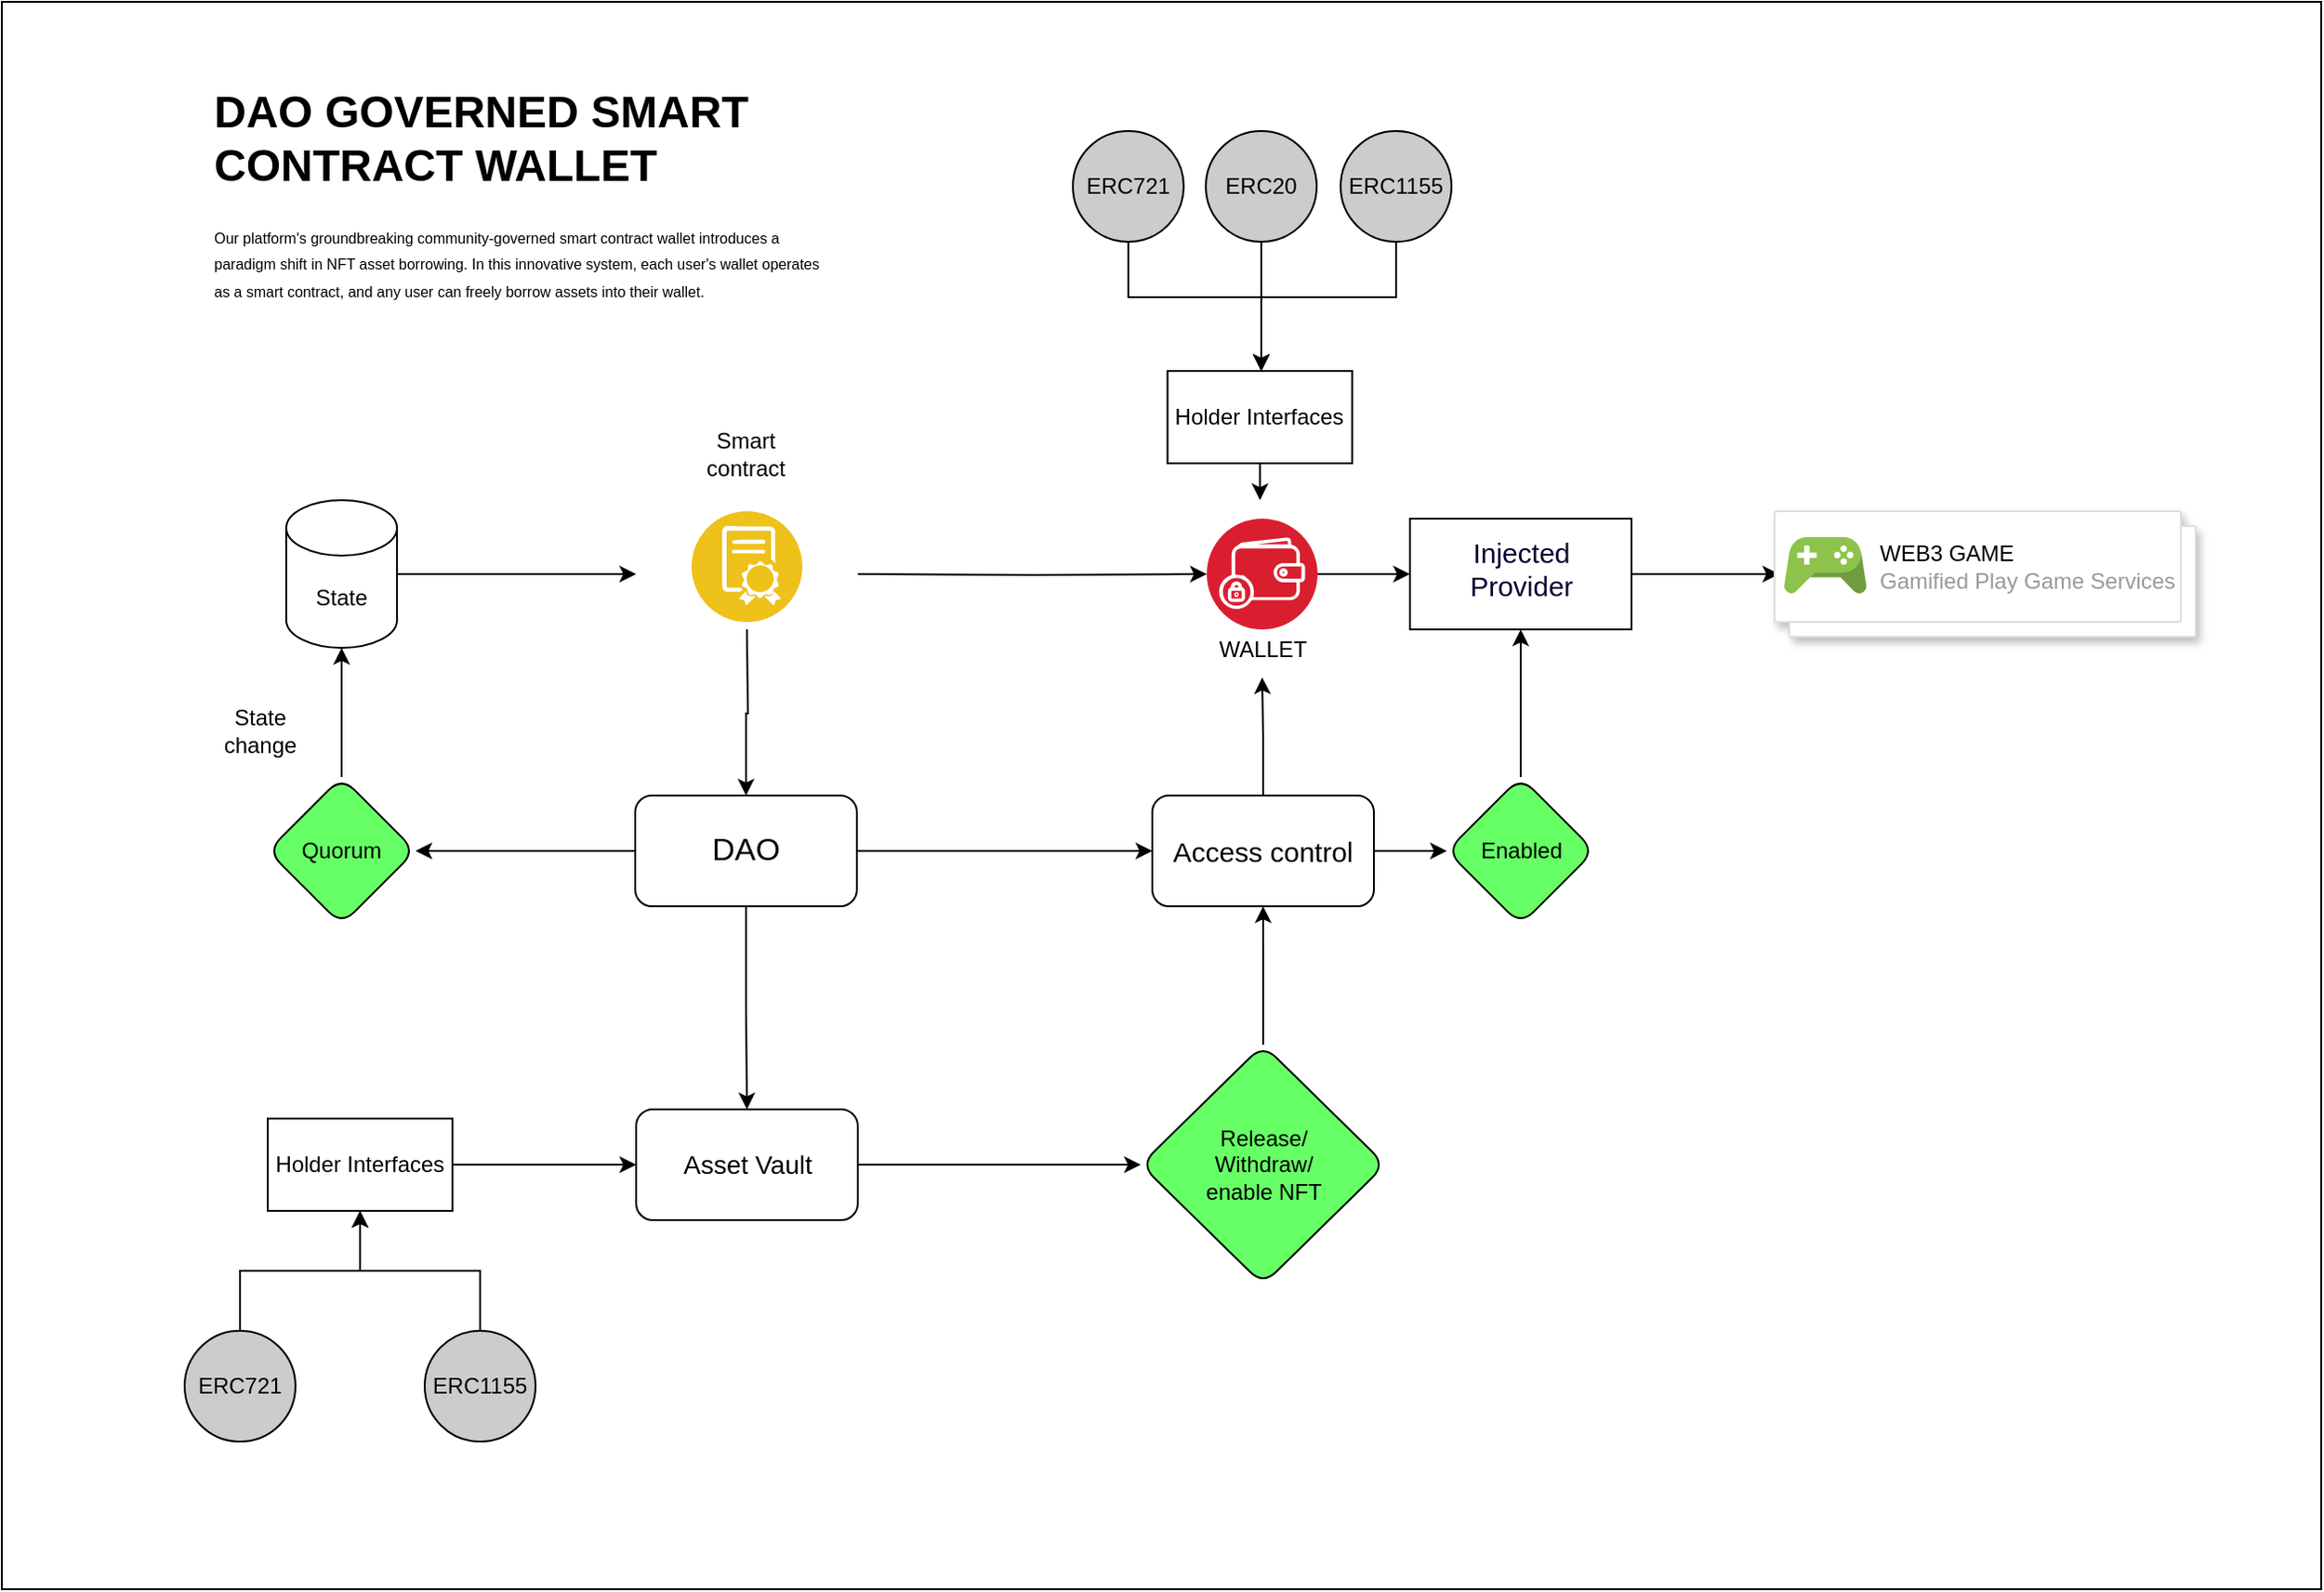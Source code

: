 <mxfile version="21.6.6" type="github">
  <diagram name="Page-1" id="_DRf1kRRZVIbCoPdp8we">
    <mxGraphModel dx="1750" dy="867" grid="1" gridSize="10" guides="1" tooltips="1" connect="1" arrows="1" fold="1" page="1" pageScale="1" pageWidth="850" pageHeight="1100" math="0" shadow="0">
      <root>
        <mxCell id="0" />
        <mxCell id="1" parent="0" />
        <mxCell id="FQKXHIOh0YP9QdNdPty0-29" value="" style="rounded=0;whiteSpace=wrap;html=1;" vertex="1" parent="1">
          <mxGeometry x="220" y="100" width="1256" height="860" as="geometry" />
        </mxCell>
        <mxCell id="oP2DCLgqXHTjLm211q09-5" style="edgeStyle=orthogonalEdgeStyle;rounded=0;orthogonalLoop=1;jettySize=auto;html=1;entryX=0;entryY=0.5;entryDx=0;entryDy=0;" parent="1" source="oP2DCLgqXHTjLm211q09-1" target="oP2DCLgqXHTjLm211q09-2" edge="1">
          <mxGeometry relative="1" as="geometry" />
        </mxCell>
        <mxCell id="oP2DCLgqXHTjLm211q09-22" style="edgeStyle=orthogonalEdgeStyle;rounded=0;orthogonalLoop=1;jettySize=auto;html=1;entryX=0.5;entryY=0;entryDx=0;entryDy=0;" parent="1" source="oP2DCLgqXHTjLm211q09-1" target="oP2DCLgqXHTjLm211q09-4" edge="1">
          <mxGeometry relative="1" as="geometry" />
        </mxCell>
        <mxCell id="oP2DCLgqXHTjLm211q09-31" value="" style="edgeStyle=orthogonalEdgeStyle;rounded=0;orthogonalLoop=1;jettySize=auto;html=1;" parent="1" source="oP2DCLgqXHTjLm211q09-1" target="oP2DCLgqXHTjLm211q09-30" edge="1">
          <mxGeometry relative="1" as="geometry" />
        </mxCell>
        <mxCell id="oP2DCLgqXHTjLm211q09-1" value="&lt;font style=&quot;font-size: 17px;&quot;&gt;DAO&lt;/font&gt;" style="rounded=1;whiteSpace=wrap;html=1;" parent="1" vertex="1">
          <mxGeometry x="563" y="530" width="120" height="60" as="geometry" />
        </mxCell>
        <mxCell id="FQKXHIOh0YP9QdNdPty0-10" style="edgeStyle=orthogonalEdgeStyle;rounded=0;orthogonalLoop=1;jettySize=auto;html=1;entryX=0.5;entryY=1;entryDx=0;entryDy=0;" edge="1" parent="1" source="oP2DCLgqXHTjLm211q09-2" target="FQKXHIOh0YP9QdNdPty0-8">
          <mxGeometry relative="1" as="geometry" />
        </mxCell>
        <mxCell id="FQKXHIOh0YP9QdNdPty0-33" value="" style="edgeStyle=orthogonalEdgeStyle;rounded=0;orthogonalLoop=1;jettySize=auto;html=1;" edge="1" parent="1" source="oP2DCLgqXHTjLm211q09-2" target="FQKXHIOh0YP9QdNdPty0-31">
          <mxGeometry relative="1" as="geometry" />
        </mxCell>
        <mxCell id="oP2DCLgqXHTjLm211q09-2" value="&lt;font style=&quot;font-size: 15px;&quot;&gt;Access control&lt;/font&gt;" style="rounded=1;whiteSpace=wrap;html=1;" parent="1" vertex="1">
          <mxGeometry x="843" y="530" width="120" height="60" as="geometry" />
        </mxCell>
        <mxCell id="oP2DCLgqXHTjLm211q09-36" style="edgeStyle=orthogonalEdgeStyle;rounded=0;orthogonalLoop=1;jettySize=auto;html=1;" parent="1" source="oP2DCLgqXHTjLm211q09-4" target="oP2DCLgqXHTjLm211q09-35" edge="1">
          <mxGeometry relative="1" as="geometry" />
        </mxCell>
        <mxCell id="oP2DCLgqXHTjLm211q09-4" value="&lt;font style=&quot;font-size: 14px;&quot;&gt;Asset Vault&lt;/font&gt;" style="rounded=1;whiteSpace=wrap;html=1;" parent="1" vertex="1">
          <mxGeometry x="563.5" y="700" width="120" height="60" as="geometry" />
        </mxCell>
        <mxCell id="oP2DCLgqXHTjLm211q09-11" style="edgeStyle=orthogonalEdgeStyle;rounded=0;orthogonalLoop=1;jettySize=auto;html=1;entryX=0.5;entryY=1;entryDx=0;entryDy=0;" parent="1" source="oP2DCLgqXHTjLm211q09-8" target="FQKXHIOh0YP9QdNdPty0-17" edge="1">
          <mxGeometry relative="1" as="geometry" />
        </mxCell>
        <mxCell id="oP2DCLgqXHTjLm211q09-8" value="ERC721" style="ellipse;whiteSpace=wrap;html=1;aspect=fixed;fillColor=#CCCCCC;" parent="1" vertex="1">
          <mxGeometry x="319" y="820" width="60" height="60" as="geometry" />
        </mxCell>
        <mxCell id="oP2DCLgqXHTjLm211q09-21" style="edgeStyle=orthogonalEdgeStyle;rounded=0;orthogonalLoop=1;jettySize=auto;html=1;entryX=0.5;entryY=1;entryDx=0;entryDy=0;" parent="1" source="oP2DCLgqXHTjLm211q09-9" target="FQKXHIOh0YP9QdNdPty0-17" edge="1">
          <mxGeometry relative="1" as="geometry" />
        </mxCell>
        <mxCell id="oP2DCLgqXHTjLm211q09-9" value="ERC1155" style="ellipse;whiteSpace=wrap;html=1;aspect=fixed;fillColor=#CCCCCC;" parent="1" vertex="1">
          <mxGeometry x="449" y="820" width="60" height="60" as="geometry" />
        </mxCell>
        <mxCell id="FQKXHIOh0YP9QdNdPty0-7" style="edgeStyle=orthogonalEdgeStyle;rounded=0;orthogonalLoop=1;jettySize=auto;html=1;entryX=0.5;entryY=0;entryDx=0;entryDy=0;" edge="1" parent="1" source="oP2DCLgqXHTjLm211q09-14">
          <mxGeometry relative="1" as="geometry">
            <mxPoint x="902" y="300.0" as="targetPoint" />
            <Array as="points">
              <mxPoint x="829.5" y="260" />
              <mxPoint x="901.5" y="260" />
            </Array>
          </mxGeometry>
        </mxCell>
        <mxCell id="oP2DCLgqXHTjLm211q09-14" value="ERC721" style="ellipse;whiteSpace=wrap;html=1;aspect=fixed;fillColor=#CCCCCC;" parent="1" vertex="1">
          <mxGeometry x="800" y="170" width="60" height="60" as="geometry" />
        </mxCell>
        <mxCell id="FQKXHIOh0YP9QdNdPty0-6" style="edgeStyle=orthogonalEdgeStyle;rounded=0;orthogonalLoop=1;jettySize=auto;html=1;entryX=0.5;entryY=0;entryDx=0;entryDy=0;" edge="1" parent="1" source="oP2DCLgqXHTjLm211q09-15">
          <mxGeometry relative="1" as="geometry">
            <mxPoint x="902" y="300.0" as="targetPoint" />
            <Array as="points">
              <mxPoint x="975.5" y="260" />
              <mxPoint x="901.5" y="260" />
            </Array>
          </mxGeometry>
        </mxCell>
        <mxCell id="oP2DCLgqXHTjLm211q09-15" value="ERC1155" style="ellipse;whiteSpace=wrap;html=1;aspect=fixed;fillColor=#CCCCCC;" parent="1" vertex="1">
          <mxGeometry x="945" y="170" width="60" height="60" as="geometry" />
        </mxCell>
        <mxCell id="FQKXHIOh0YP9QdNdPty0-5" value="" style="edgeStyle=orthogonalEdgeStyle;rounded=0;orthogonalLoop=1;jettySize=auto;html=1;" edge="1" parent="1" source="oP2DCLgqXHTjLm211q09-16">
          <mxGeometry relative="1" as="geometry">
            <mxPoint x="902" y="300.0" as="targetPoint" />
          </mxGeometry>
        </mxCell>
        <mxCell id="oP2DCLgqXHTjLm211q09-16" value="ERC20" style="ellipse;whiteSpace=wrap;html=1;aspect=fixed;fillColor=#CCCCCC;" parent="1" vertex="1">
          <mxGeometry x="872" y="170" width="60" height="60" as="geometry" />
        </mxCell>
        <mxCell id="oP2DCLgqXHTjLm211q09-29" value="" style="edgeStyle=orthogonalEdgeStyle;rounded=0;orthogonalLoop=1;jettySize=auto;html=1;" parent="1" target="oP2DCLgqXHTjLm211q09-1" edge="1">
          <mxGeometry relative="1" as="geometry">
            <mxPoint x="623.471" y="440" as="sourcePoint" />
          </mxGeometry>
        </mxCell>
        <mxCell id="FQKXHIOh0YP9QdNdPty0-11" style="edgeStyle=orthogonalEdgeStyle;rounded=0;orthogonalLoop=1;jettySize=auto;html=1;entryX=0;entryY=0.5;entryDx=0;entryDy=0;" edge="1" parent="1" target="FQKXHIOh0YP9QdNdPty0-1">
          <mxGeometry relative="1" as="geometry">
            <mxPoint x="683.5" y="410.0" as="sourcePoint" />
          </mxGeometry>
        </mxCell>
        <mxCell id="oP2DCLgqXHTjLm211q09-27" value="" style="edgeStyle=orthogonalEdgeStyle;rounded=0;orthogonalLoop=1;jettySize=auto;html=1;" parent="1" source="oP2DCLgqXHTjLm211q09-26" edge="1">
          <mxGeometry relative="1" as="geometry">
            <mxPoint x="563.5" y="410.0" as="targetPoint" />
          </mxGeometry>
        </mxCell>
        <mxCell id="oP2DCLgqXHTjLm211q09-26" value="State" style="shape=cylinder3;whiteSpace=wrap;html=1;boundedLbl=1;backgroundOutline=1;size=15;" parent="1" vertex="1">
          <mxGeometry x="374" y="370" width="60" height="80" as="geometry" />
        </mxCell>
        <mxCell id="oP2DCLgqXHTjLm211q09-32" style="edgeStyle=orthogonalEdgeStyle;rounded=0;orthogonalLoop=1;jettySize=auto;html=1;entryX=0.5;entryY=1;entryDx=0;entryDy=0;entryPerimeter=0;" parent="1" source="oP2DCLgqXHTjLm211q09-30" target="oP2DCLgqXHTjLm211q09-26" edge="1">
          <mxGeometry relative="1" as="geometry" />
        </mxCell>
        <mxCell id="oP2DCLgqXHTjLm211q09-30" value="Quorum" style="rhombus;whiteSpace=wrap;html=1;rounded=1;fillColor=#66FF66;" parent="1" vertex="1">
          <mxGeometry x="364" y="520" width="80" height="80" as="geometry" />
        </mxCell>
        <mxCell id="oP2DCLgqXHTjLm211q09-34" value="State change" style="text;html=1;strokeColor=none;fillColor=none;align=center;verticalAlign=middle;whiteSpace=wrap;rounded=0;" parent="1" vertex="1">
          <mxGeometry x="330" y="480" width="60" height="30" as="geometry" />
        </mxCell>
        <mxCell id="oP2DCLgqXHTjLm211q09-37" style="edgeStyle=orthogonalEdgeStyle;rounded=0;orthogonalLoop=1;jettySize=auto;html=1;entryX=0.5;entryY=1;entryDx=0;entryDy=0;" parent="1" source="oP2DCLgqXHTjLm211q09-35" target="oP2DCLgqXHTjLm211q09-2" edge="1">
          <mxGeometry relative="1" as="geometry" />
        </mxCell>
        <mxCell id="oP2DCLgqXHTjLm211q09-35" value="Release/&lt;br&gt;Withdraw/&lt;br&gt;enable NFT" style="rhombus;whiteSpace=wrap;html=1;rounded=1;fillColor=#66FF66;" parent="1" vertex="1">
          <mxGeometry x="836.75" y="665" width="132.5" height="130" as="geometry" />
        </mxCell>
        <mxCell id="FQKXHIOh0YP9QdNdPty0-13" value="" style="edgeStyle=orthogonalEdgeStyle;rounded=0;orthogonalLoop=1;jettySize=auto;html=1;" edge="1" parent="1" source="FQKXHIOh0YP9QdNdPty0-1" target="FQKXHIOh0YP9QdNdPty0-12">
          <mxGeometry relative="1" as="geometry" />
        </mxCell>
        <mxCell id="FQKXHIOh0YP9QdNdPty0-1" value="" style="image;aspect=fixed;perimeter=ellipsePerimeter;html=1;align=center;shadow=0;dashed=0;fontColor=#4277BB;labelBackgroundColor=default;fontSize=12;spacingTop=3;image=img/lib/ibm/blockchain/wallet.svg;" vertex="1" parent="1">
          <mxGeometry x="872.5" y="380" width="60" height="60" as="geometry" />
        </mxCell>
        <mxCell id="FQKXHIOh0YP9QdNdPty0-8" value="WALLET" style="text;html=1;strokeColor=none;fillColor=none;align=center;verticalAlign=middle;whiteSpace=wrap;rounded=0;" vertex="1" parent="1">
          <mxGeometry x="872.5" y="436" width="60" height="30" as="geometry" />
        </mxCell>
        <mxCell id="FQKXHIOh0YP9QdNdPty0-16" value="" style="edgeStyle=orthogonalEdgeStyle;rounded=0;orthogonalLoop=1;jettySize=auto;html=1;" edge="1" parent="1" source="FQKXHIOh0YP9QdNdPty0-12">
          <mxGeometry relative="1" as="geometry">
            <mxPoint x="1182.5" y="410.0" as="targetPoint" />
          </mxGeometry>
        </mxCell>
        <mxCell id="FQKXHIOh0YP9QdNdPty0-12" value="&lt;font style=&quot;font-size: 15px;&quot; color=&quot;#000033&quot;&gt;Injected&lt;br&gt;Provider&lt;/font&gt;" style="whiteSpace=wrap;html=1;verticalAlign=top;fontColor=#4277BB;labelBackgroundColor=default;shadow=0;dashed=0;spacingTop=3;" vertex="1" parent="1">
          <mxGeometry x="982.5" y="380" width="120" height="60" as="geometry" />
        </mxCell>
        <mxCell id="FQKXHIOh0YP9QdNdPty0-18" style="edgeStyle=orthogonalEdgeStyle;rounded=0;orthogonalLoop=1;jettySize=auto;html=1;entryX=0;entryY=0.5;entryDx=0;entryDy=0;" edge="1" parent="1" source="FQKXHIOh0YP9QdNdPty0-17" target="oP2DCLgqXHTjLm211q09-4">
          <mxGeometry relative="1" as="geometry" />
        </mxCell>
        <mxCell id="FQKXHIOh0YP9QdNdPty0-17" value="Holder Interfaces" style="html=1;dashed=0;whiteSpace=wrap;" vertex="1" parent="1">
          <mxGeometry x="364" y="705" width="100" height="50" as="geometry" />
        </mxCell>
        <mxCell id="FQKXHIOh0YP9QdNdPty0-20" value="" style="shape=mxgraph.gcp2.doubleRect;strokeColor=#dddddd;shadow=1;strokeWidth=1;" vertex="1" parent="1">
          <mxGeometry x="1180" y="376" width="228" height="68" as="geometry" />
        </mxCell>
        <mxCell id="FQKXHIOh0YP9QdNdPty0-21" value="&lt;font color=&quot;#000000&quot;&gt;WEB3 GAME&lt;/font&gt;&lt;br&gt;Gamified Play Game Services" style="sketch=0;dashed=0;connectable=0;html=1;fillColor=#5184F3;strokeColor=none;shape=mxgraph.gcp2.google_play_game_service;part=1;labelPosition=right;verticalLabelPosition=middle;align=left;verticalAlign=middle;spacingLeft=5;fontColor=#999999;fontSize=12;" vertex="1" parent="FQKXHIOh0YP9QdNdPty0-20">
          <mxGeometry width="45" height="31.05" relative="1" as="geometry">
            <mxPoint x="5" y="13.975" as="offset" />
          </mxGeometry>
        </mxCell>
        <mxCell id="FQKXHIOh0YP9QdNdPty0-24" style="edgeStyle=orthogonalEdgeStyle;rounded=0;orthogonalLoop=1;jettySize=auto;html=1;" edge="1" parent="1" source="FQKXHIOh0YP9QdNdPty0-22">
          <mxGeometry relative="1" as="geometry">
            <mxPoint x="901.25" y="370" as="targetPoint" />
          </mxGeometry>
        </mxCell>
        <mxCell id="FQKXHIOh0YP9QdNdPty0-22" value="Holder Interfaces" style="html=1;dashed=0;whiteSpace=wrap;" vertex="1" parent="1">
          <mxGeometry x="851.25" y="300" width="100" height="50" as="geometry" />
        </mxCell>
        <mxCell id="FQKXHIOh0YP9QdNdPty0-25" value="" style="image;aspect=fixed;perimeter=ellipsePerimeter;html=1;align=center;shadow=0;dashed=0;fontColor=#4277BB;labelBackgroundColor=default;fontSize=12;spacingTop=3;image=img/lib/ibm/blockchain/smart_contract.svg;" vertex="1" parent="1">
          <mxGeometry x="593.5" y="376" width="60" height="60" as="geometry" />
        </mxCell>
        <mxCell id="FQKXHIOh0YP9QdNdPty0-26" value="Smart contract" style="text;html=1;strokeColor=none;fillColor=none;align=center;verticalAlign=middle;whiteSpace=wrap;rounded=0;" vertex="1" parent="1">
          <mxGeometry x="593" y="330" width="60" height="30" as="geometry" />
        </mxCell>
        <mxCell id="FQKXHIOh0YP9QdNdPty0-30" value="&lt;h1&gt;DAO GOVERNED SMART CONTRACT WALLET&lt;/h1&gt;&lt;p&gt;&lt;font style=&quot;font-size: 8px;&quot;&gt;Our platform&#39;s groundbreaking community-governed smart contract wallet introduces a paradigm shift in NFT asset borrowing. In this innovative system, each user&#39;s wallet operates as a smart contract, and any user can freely borrow assets into their wallet.&lt;/font&gt;&lt;br&gt;&lt;/p&gt;" style="text;html=1;strokeColor=none;fillColor=none;spacing=5;spacingTop=-20;whiteSpace=wrap;overflow=hidden;rounded=0;" vertex="1" parent="1">
          <mxGeometry x="330" y="140" width="340" height="140" as="geometry" />
        </mxCell>
        <mxCell id="FQKXHIOh0YP9QdNdPty0-36" value="" style="edgeStyle=orthogonalEdgeStyle;rounded=0;orthogonalLoop=1;jettySize=auto;html=1;" edge="1" parent="1" source="FQKXHIOh0YP9QdNdPty0-31" target="FQKXHIOh0YP9QdNdPty0-12">
          <mxGeometry relative="1" as="geometry" />
        </mxCell>
        <mxCell id="FQKXHIOh0YP9QdNdPty0-31" value="Enabled" style="rhombus;whiteSpace=wrap;html=1;rounded=1;fillColor=#66FF66;" vertex="1" parent="1">
          <mxGeometry x="1002.5" y="520" width="80" height="80" as="geometry" />
        </mxCell>
      </root>
    </mxGraphModel>
  </diagram>
</mxfile>
